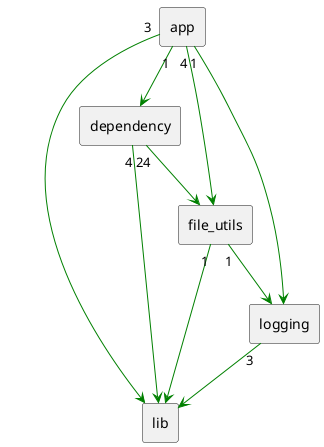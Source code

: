@startuml
scale max 730 width
rectangle "app" as app
rectangle "dependency" as dependency
rectangle "file_utils" as file_utils
rectangle "lib" as lib
rectangle "logging" as logging

app "1" -[#green]-> dependency
app "4" -[#green]-> file_utils
app "3" -[#green]-> lib
app "1" -[#green]-> logging
dependency "24" -[#green]-> file_utils
dependency "4" -[#green]-> lib
file_utils "1" -[#green]-> lib
file_utils "1" -[#green]-> logging
logging "3" -[#green]-> lib

@enduml
